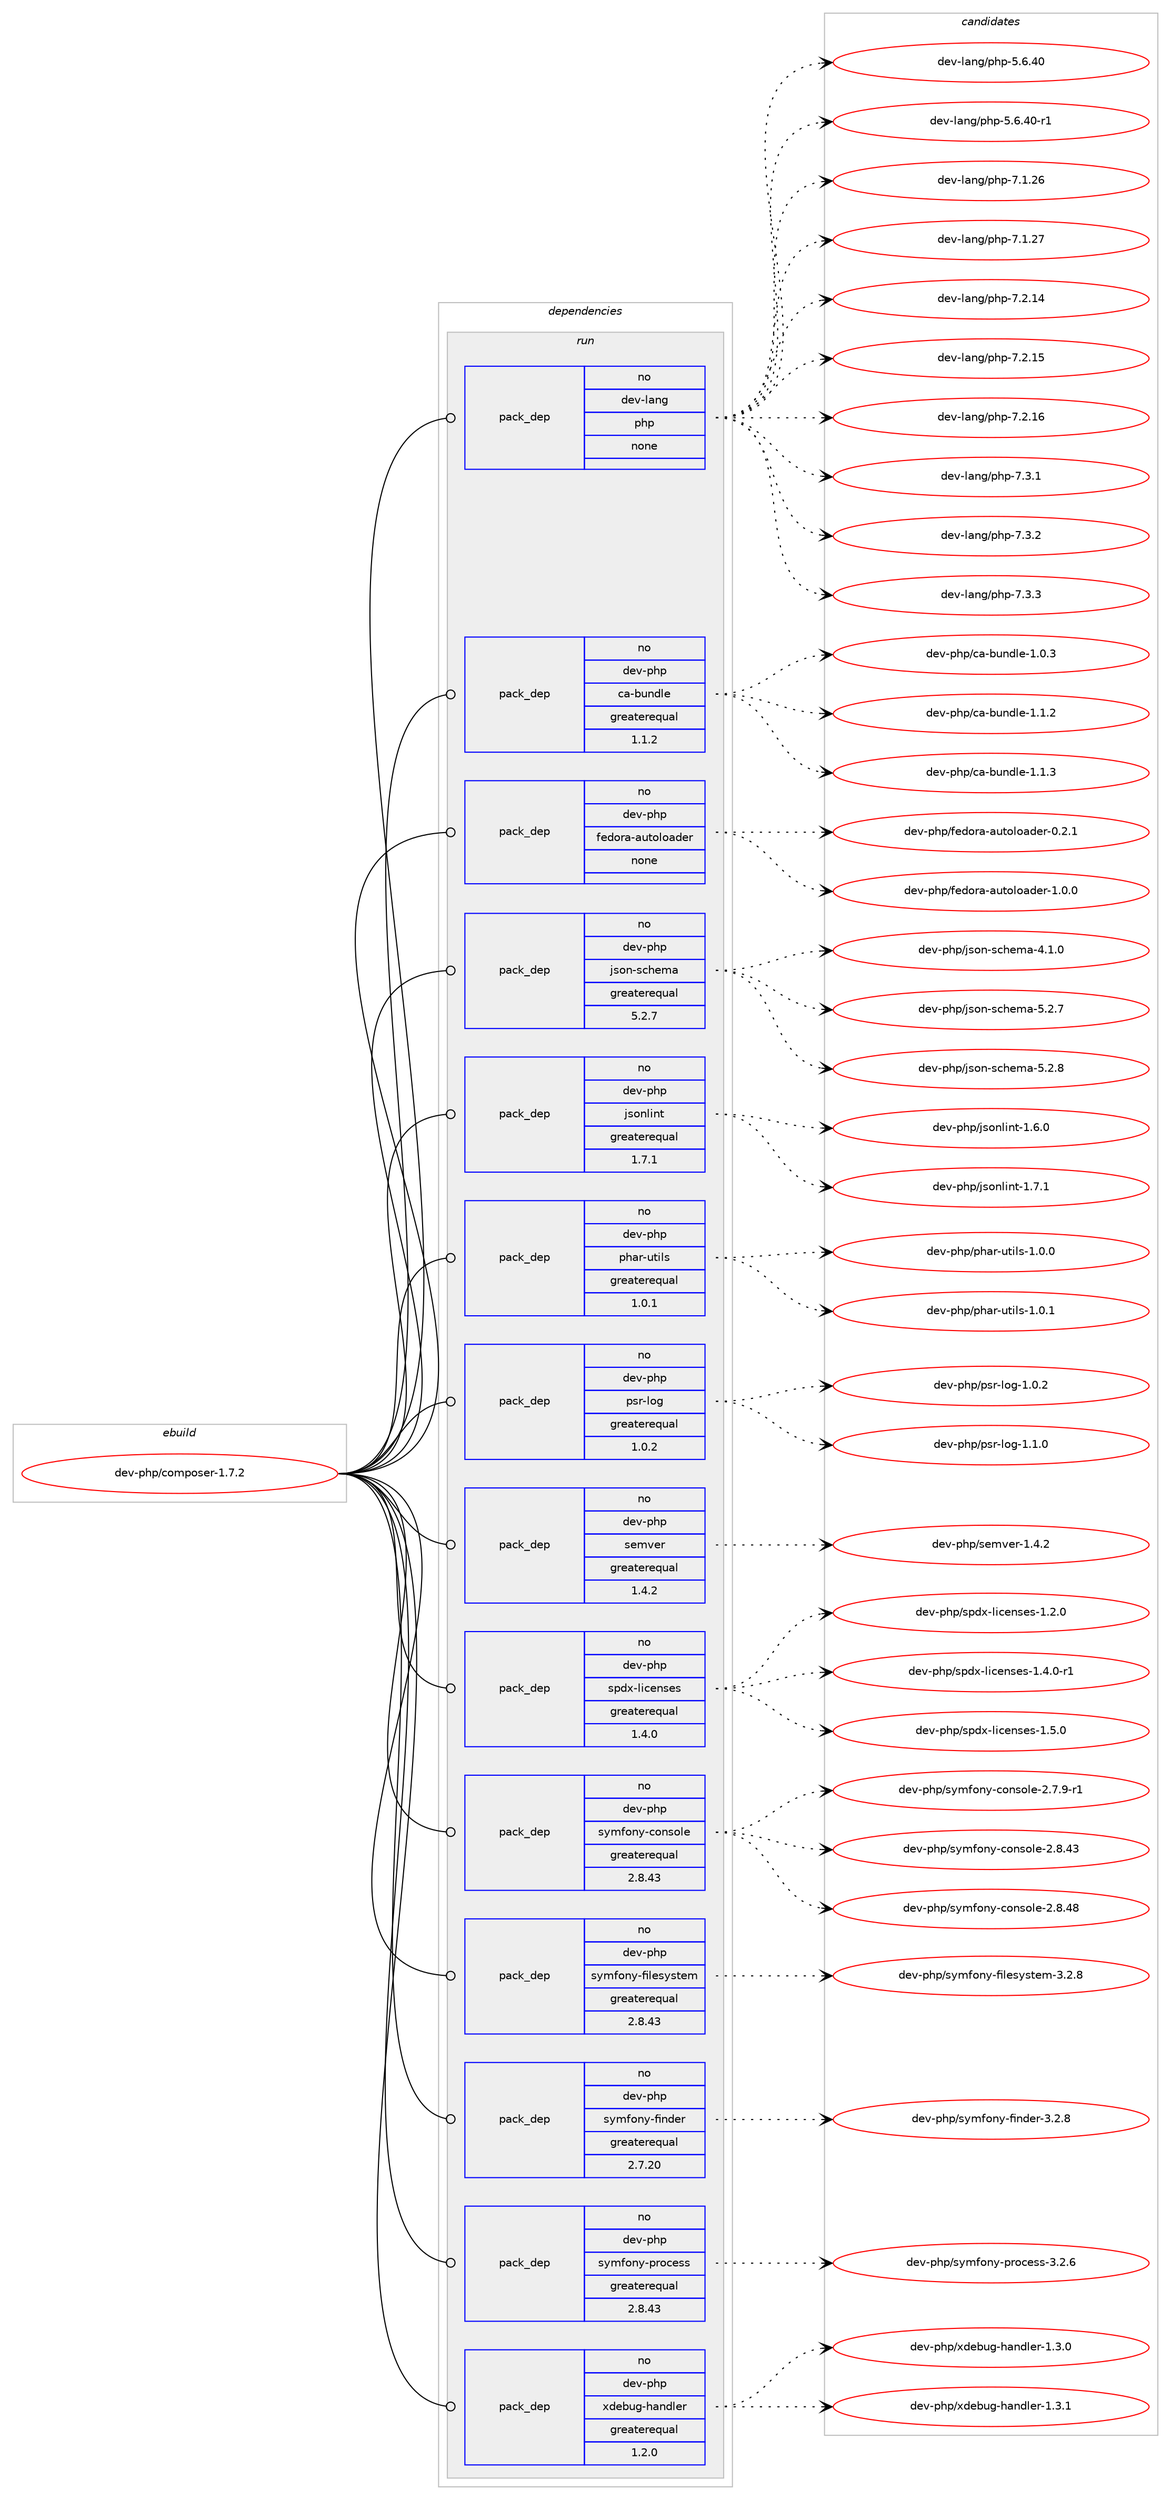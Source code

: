 digraph prolog {

# *************
# Graph options
# *************

newrank=true;
concentrate=true;
compound=true;
graph [rankdir=LR,fontname=Helvetica,fontsize=10,ranksep=1.5];#, ranksep=2.5, nodesep=0.2];
edge  [arrowhead=vee];
node  [fontname=Helvetica,fontsize=10];

# **********
# The ebuild
# **********

subgraph cluster_leftcol {
color=gray;
rank=same;
label=<<i>ebuild</i>>;
id [label="dev-php/composer-1.7.2", color=red, width=4, href="../dev-php/composer-1.7.2.svg"];
}

# ****************
# The dependencies
# ****************

subgraph cluster_midcol {
color=gray;
label=<<i>dependencies</i>>;
subgraph cluster_compile {
fillcolor="#eeeeee";
style=filled;
label=<<i>compile</i>>;
}
subgraph cluster_compileandrun {
fillcolor="#eeeeee";
style=filled;
label=<<i>compile and run</i>>;
}
subgraph cluster_run {
fillcolor="#eeeeee";
style=filled;
label=<<i>run</i>>;
subgraph pack1000414 {
dependency1392769 [label=<<TABLE BORDER="0" CELLBORDER="1" CELLSPACING="0" CELLPADDING="4" WIDTH="220"><TR><TD ROWSPAN="6" CELLPADDING="30">pack_dep</TD></TR><TR><TD WIDTH="110">no</TD></TR><TR><TD>dev-lang</TD></TR><TR><TD>php</TD></TR><TR><TD>none</TD></TR><TR><TD></TD></TR></TABLE>>, shape=none, color=blue];
}
id:e -> dependency1392769:w [weight=20,style="solid",arrowhead="odot"];
subgraph pack1000415 {
dependency1392770 [label=<<TABLE BORDER="0" CELLBORDER="1" CELLSPACING="0" CELLPADDING="4" WIDTH="220"><TR><TD ROWSPAN="6" CELLPADDING="30">pack_dep</TD></TR><TR><TD WIDTH="110">no</TD></TR><TR><TD>dev-php</TD></TR><TR><TD>ca-bundle</TD></TR><TR><TD>greaterequal</TD></TR><TR><TD>1.1.2</TD></TR></TABLE>>, shape=none, color=blue];
}
id:e -> dependency1392770:w [weight=20,style="solid",arrowhead="odot"];
subgraph pack1000416 {
dependency1392771 [label=<<TABLE BORDER="0" CELLBORDER="1" CELLSPACING="0" CELLPADDING="4" WIDTH="220"><TR><TD ROWSPAN="6" CELLPADDING="30">pack_dep</TD></TR><TR><TD WIDTH="110">no</TD></TR><TR><TD>dev-php</TD></TR><TR><TD>fedora-autoloader</TD></TR><TR><TD>none</TD></TR><TR><TD></TD></TR></TABLE>>, shape=none, color=blue];
}
id:e -> dependency1392771:w [weight=20,style="solid",arrowhead="odot"];
subgraph pack1000417 {
dependency1392772 [label=<<TABLE BORDER="0" CELLBORDER="1" CELLSPACING="0" CELLPADDING="4" WIDTH="220"><TR><TD ROWSPAN="6" CELLPADDING="30">pack_dep</TD></TR><TR><TD WIDTH="110">no</TD></TR><TR><TD>dev-php</TD></TR><TR><TD>json-schema</TD></TR><TR><TD>greaterequal</TD></TR><TR><TD>5.2.7</TD></TR></TABLE>>, shape=none, color=blue];
}
id:e -> dependency1392772:w [weight=20,style="solid",arrowhead="odot"];
subgraph pack1000418 {
dependency1392773 [label=<<TABLE BORDER="0" CELLBORDER="1" CELLSPACING="0" CELLPADDING="4" WIDTH="220"><TR><TD ROWSPAN="6" CELLPADDING="30">pack_dep</TD></TR><TR><TD WIDTH="110">no</TD></TR><TR><TD>dev-php</TD></TR><TR><TD>jsonlint</TD></TR><TR><TD>greaterequal</TD></TR><TR><TD>1.7.1</TD></TR></TABLE>>, shape=none, color=blue];
}
id:e -> dependency1392773:w [weight=20,style="solid",arrowhead="odot"];
subgraph pack1000419 {
dependency1392774 [label=<<TABLE BORDER="0" CELLBORDER="1" CELLSPACING="0" CELLPADDING="4" WIDTH="220"><TR><TD ROWSPAN="6" CELLPADDING="30">pack_dep</TD></TR><TR><TD WIDTH="110">no</TD></TR><TR><TD>dev-php</TD></TR><TR><TD>phar-utils</TD></TR><TR><TD>greaterequal</TD></TR><TR><TD>1.0.1</TD></TR></TABLE>>, shape=none, color=blue];
}
id:e -> dependency1392774:w [weight=20,style="solid",arrowhead="odot"];
subgraph pack1000420 {
dependency1392775 [label=<<TABLE BORDER="0" CELLBORDER="1" CELLSPACING="0" CELLPADDING="4" WIDTH="220"><TR><TD ROWSPAN="6" CELLPADDING="30">pack_dep</TD></TR><TR><TD WIDTH="110">no</TD></TR><TR><TD>dev-php</TD></TR><TR><TD>psr-log</TD></TR><TR><TD>greaterequal</TD></TR><TR><TD>1.0.2</TD></TR></TABLE>>, shape=none, color=blue];
}
id:e -> dependency1392775:w [weight=20,style="solid",arrowhead="odot"];
subgraph pack1000421 {
dependency1392776 [label=<<TABLE BORDER="0" CELLBORDER="1" CELLSPACING="0" CELLPADDING="4" WIDTH="220"><TR><TD ROWSPAN="6" CELLPADDING="30">pack_dep</TD></TR><TR><TD WIDTH="110">no</TD></TR><TR><TD>dev-php</TD></TR><TR><TD>semver</TD></TR><TR><TD>greaterequal</TD></TR><TR><TD>1.4.2</TD></TR></TABLE>>, shape=none, color=blue];
}
id:e -> dependency1392776:w [weight=20,style="solid",arrowhead="odot"];
subgraph pack1000422 {
dependency1392777 [label=<<TABLE BORDER="0" CELLBORDER="1" CELLSPACING="0" CELLPADDING="4" WIDTH="220"><TR><TD ROWSPAN="6" CELLPADDING="30">pack_dep</TD></TR><TR><TD WIDTH="110">no</TD></TR><TR><TD>dev-php</TD></TR><TR><TD>spdx-licenses</TD></TR><TR><TD>greaterequal</TD></TR><TR><TD>1.4.0</TD></TR></TABLE>>, shape=none, color=blue];
}
id:e -> dependency1392777:w [weight=20,style="solid",arrowhead="odot"];
subgraph pack1000423 {
dependency1392778 [label=<<TABLE BORDER="0" CELLBORDER="1" CELLSPACING="0" CELLPADDING="4" WIDTH="220"><TR><TD ROWSPAN="6" CELLPADDING="30">pack_dep</TD></TR><TR><TD WIDTH="110">no</TD></TR><TR><TD>dev-php</TD></TR><TR><TD>symfony-console</TD></TR><TR><TD>greaterequal</TD></TR><TR><TD>2.8.43</TD></TR></TABLE>>, shape=none, color=blue];
}
id:e -> dependency1392778:w [weight=20,style="solid",arrowhead="odot"];
subgraph pack1000424 {
dependency1392779 [label=<<TABLE BORDER="0" CELLBORDER="1" CELLSPACING="0" CELLPADDING="4" WIDTH="220"><TR><TD ROWSPAN="6" CELLPADDING="30">pack_dep</TD></TR><TR><TD WIDTH="110">no</TD></TR><TR><TD>dev-php</TD></TR><TR><TD>symfony-filesystem</TD></TR><TR><TD>greaterequal</TD></TR><TR><TD>2.8.43</TD></TR></TABLE>>, shape=none, color=blue];
}
id:e -> dependency1392779:w [weight=20,style="solid",arrowhead="odot"];
subgraph pack1000425 {
dependency1392780 [label=<<TABLE BORDER="0" CELLBORDER="1" CELLSPACING="0" CELLPADDING="4" WIDTH="220"><TR><TD ROWSPAN="6" CELLPADDING="30">pack_dep</TD></TR><TR><TD WIDTH="110">no</TD></TR><TR><TD>dev-php</TD></TR><TR><TD>symfony-finder</TD></TR><TR><TD>greaterequal</TD></TR><TR><TD>2.7.20</TD></TR></TABLE>>, shape=none, color=blue];
}
id:e -> dependency1392780:w [weight=20,style="solid",arrowhead="odot"];
subgraph pack1000426 {
dependency1392781 [label=<<TABLE BORDER="0" CELLBORDER="1" CELLSPACING="0" CELLPADDING="4" WIDTH="220"><TR><TD ROWSPAN="6" CELLPADDING="30">pack_dep</TD></TR><TR><TD WIDTH="110">no</TD></TR><TR><TD>dev-php</TD></TR><TR><TD>symfony-process</TD></TR><TR><TD>greaterequal</TD></TR><TR><TD>2.8.43</TD></TR></TABLE>>, shape=none, color=blue];
}
id:e -> dependency1392781:w [weight=20,style="solid",arrowhead="odot"];
subgraph pack1000427 {
dependency1392782 [label=<<TABLE BORDER="0" CELLBORDER="1" CELLSPACING="0" CELLPADDING="4" WIDTH="220"><TR><TD ROWSPAN="6" CELLPADDING="30">pack_dep</TD></TR><TR><TD WIDTH="110">no</TD></TR><TR><TD>dev-php</TD></TR><TR><TD>xdebug-handler</TD></TR><TR><TD>greaterequal</TD></TR><TR><TD>1.2.0</TD></TR></TABLE>>, shape=none, color=blue];
}
id:e -> dependency1392782:w [weight=20,style="solid",arrowhead="odot"];
}
}

# **************
# The candidates
# **************

subgraph cluster_choices {
rank=same;
color=gray;
label=<<i>candidates</i>>;

subgraph choice1000414 {
color=black;
nodesep=1;
choice10010111845108971101034711210411245534654465248 [label="dev-lang/php-5.6.40", color=red, width=4,href="../dev-lang/php-5.6.40.svg"];
choice100101118451089711010347112104112455346544652484511449 [label="dev-lang/php-5.6.40-r1", color=red, width=4,href="../dev-lang/php-5.6.40-r1.svg"];
choice10010111845108971101034711210411245554649465054 [label="dev-lang/php-7.1.26", color=red, width=4,href="../dev-lang/php-7.1.26.svg"];
choice10010111845108971101034711210411245554649465055 [label="dev-lang/php-7.1.27", color=red, width=4,href="../dev-lang/php-7.1.27.svg"];
choice10010111845108971101034711210411245554650464952 [label="dev-lang/php-7.2.14", color=red, width=4,href="../dev-lang/php-7.2.14.svg"];
choice10010111845108971101034711210411245554650464953 [label="dev-lang/php-7.2.15", color=red, width=4,href="../dev-lang/php-7.2.15.svg"];
choice10010111845108971101034711210411245554650464954 [label="dev-lang/php-7.2.16", color=red, width=4,href="../dev-lang/php-7.2.16.svg"];
choice100101118451089711010347112104112455546514649 [label="dev-lang/php-7.3.1", color=red, width=4,href="../dev-lang/php-7.3.1.svg"];
choice100101118451089711010347112104112455546514650 [label="dev-lang/php-7.3.2", color=red, width=4,href="../dev-lang/php-7.3.2.svg"];
choice100101118451089711010347112104112455546514651 [label="dev-lang/php-7.3.3", color=red, width=4,href="../dev-lang/php-7.3.3.svg"];
dependency1392769:e -> choice10010111845108971101034711210411245534654465248:w [style=dotted,weight="100"];
dependency1392769:e -> choice100101118451089711010347112104112455346544652484511449:w [style=dotted,weight="100"];
dependency1392769:e -> choice10010111845108971101034711210411245554649465054:w [style=dotted,weight="100"];
dependency1392769:e -> choice10010111845108971101034711210411245554649465055:w [style=dotted,weight="100"];
dependency1392769:e -> choice10010111845108971101034711210411245554650464952:w [style=dotted,weight="100"];
dependency1392769:e -> choice10010111845108971101034711210411245554650464953:w [style=dotted,weight="100"];
dependency1392769:e -> choice10010111845108971101034711210411245554650464954:w [style=dotted,weight="100"];
dependency1392769:e -> choice100101118451089711010347112104112455546514649:w [style=dotted,weight="100"];
dependency1392769:e -> choice100101118451089711010347112104112455546514650:w [style=dotted,weight="100"];
dependency1392769:e -> choice100101118451089711010347112104112455546514651:w [style=dotted,weight="100"];
}
subgraph choice1000415 {
color=black;
nodesep=1;
choice100101118451121041124799974598117110100108101454946484651 [label="dev-php/ca-bundle-1.0.3", color=red, width=4,href="../dev-php/ca-bundle-1.0.3.svg"];
choice100101118451121041124799974598117110100108101454946494650 [label="dev-php/ca-bundle-1.1.2", color=red, width=4,href="../dev-php/ca-bundle-1.1.2.svg"];
choice100101118451121041124799974598117110100108101454946494651 [label="dev-php/ca-bundle-1.1.3", color=red, width=4,href="../dev-php/ca-bundle-1.1.3.svg"];
dependency1392770:e -> choice100101118451121041124799974598117110100108101454946484651:w [style=dotted,weight="100"];
dependency1392770:e -> choice100101118451121041124799974598117110100108101454946494650:w [style=dotted,weight="100"];
dependency1392770:e -> choice100101118451121041124799974598117110100108101454946494651:w [style=dotted,weight="100"];
}
subgraph choice1000416 {
color=black;
nodesep=1;
choice100101118451121041124710210110011111497459711711611110811197100101114454846504649 [label="dev-php/fedora-autoloader-0.2.1", color=red, width=4,href="../dev-php/fedora-autoloader-0.2.1.svg"];
choice100101118451121041124710210110011111497459711711611110811197100101114454946484648 [label="dev-php/fedora-autoloader-1.0.0", color=red, width=4,href="../dev-php/fedora-autoloader-1.0.0.svg"];
dependency1392771:e -> choice100101118451121041124710210110011111497459711711611110811197100101114454846504649:w [style=dotted,weight="100"];
dependency1392771:e -> choice100101118451121041124710210110011111497459711711611110811197100101114454946484648:w [style=dotted,weight="100"];
}
subgraph choice1000417 {
color=black;
nodesep=1;
choice1001011184511210411247106115111110451159910410110997455246494648 [label="dev-php/json-schema-4.1.0", color=red, width=4,href="../dev-php/json-schema-4.1.0.svg"];
choice1001011184511210411247106115111110451159910410110997455346504655 [label="dev-php/json-schema-5.2.7", color=red, width=4,href="../dev-php/json-schema-5.2.7.svg"];
choice1001011184511210411247106115111110451159910410110997455346504656 [label="dev-php/json-schema-5.2.8", color=red, width=4,href="../dev-php/json-schema-5.2.8.svg"];
dependency1392772:e -> choice1001011184511210411247106115111110451159910410110997455246494648:w [style=dotted,weight="100"];
dependency1392772:e -> choice1001011184511210411247106115111110451159910410110997455346504655:w [style=dotted,weight="100"];
dependency1392772:e -> choice1001011184511210411247106115111110451159910410110997455346504656:w [style=dotted,weight="100"];
}
subgraph choice1000418 {
color=black;
nodesep=1;
choice1001011184511210411247106115111110108105110116454946544648 [label="dev-php/jsonlint-1.6.0", color=red, width=4,href="../dev-php/jsonlint-1.6.0.svg"];
choice1001011184511210411247106115111110108105110116454946554649 [label="dev-php/jsonlint-1.7.1", color=red, width=4,href="../dev-php/jsonlint-1.7.1.svg"];
dependency1392773:e -> choice1001011184511210411247106115111110108105110116454946544648:w [style=dotted,weight="100"];
dependency1392773:e -> choice1001011184511210411247106115111110108105110116454946554649:w [style=dotted,weight="100"];
}
subgraph choice1000419 {
color=black;
nodesep=1;
choice10010111845112104112471121049711445117116105108115454946484648 [label="dev-php/phar-utils-1.0.0", color=red, width=4,href="../dev-php/phar-utils-1.0.0.svg"];
choice10010111845112104112471121049711445117116105108115454946484649 [label="dev-php/phar-utils-1.0.1", color=red, width=4,href="../dev-php/phar-utils-1.0.1.svg"];
dependency1392774:e -> choice10010111845112104112471121049711445117116105108115454946484648:w [style=dotted,weight="100"];
dependency1392774:e -> choice10010111845112104112471121049711445117116105108115454946484649:w [style=dotted,weight="100"];
}
subgraph choice1000420 {
color=black;
nodesep=1;
choice100101118451121041124711211511445108111103454946484650 [label="dev-php/psr-log-1.0.2", color=red, width=4,href="../dev-php/psr-log-1.0.2.svg"];
choice100101118451121041124711211511445108111103454946494648 [label="dev-php/psr-log-1.1.0", color=red, width=4,href="../dev-php/psr-log-1.1.0.svg"];
dependency1392775:e -> choice100101118451121041124711211511445108111103454946484650:w [style=dotted,weight="100"];
dependency1392775:e -> choice100101118451121041124711211511445108111103454946494648:w [style=dotted,weight="100"];
}
subgraph choice1000421 {
color=black;
nodesep=1;
choice1001011184511210411247115101109118101114454946524650 [label="dev-php/semver-1.4.2", color=red, width=4,href="../dev-php/semver-1.4.2.svg"];
dependency1392776:e -> choice1001011184511210411247115101109118101114454946524650:w [style=dotted,weight="100"];
}
subgraph choice1000422 {
color=black;
nodesep=1;
choice10010111845112104112471151121001204510810599101110115101115454946504648 [label="dev-php/spdx-licenses-1.2.0", color=red, width=4,href="../dev-php/spdx-licenses-1.2.0.svg"];
choice100101118451121041124711511210012045108105991011101151011154549465246484511449 [label="dev-php/spdx-licenses-1.4.0-r1", color=red, width=4,href="../dev-php/spdx-licenses-1.4.0-r1.svg"];
choice10010111845112104112471151121001204510810599101110115101115454946534648 [label="dev-php/spdx-licenses-1.5.0", color=red, width=4,href="../dev-php/spdx-licenses-1.5.0.svg"];
dependency1392777:e -> choice10010111845112104112471151121001204510810599101110115101115454946504648:w [style=dotted,weight="100"];
dependency1392777:e -> choice100101118451121041124711511210012045108105991011101151011154549465246484511449:w [style=dotted,weight="100"];
dependency1392777:e -> choice10010111845112104112471151121001204510810599101110115101115454946534648:w [style=dotted,weight="100"];
}
subgraph choice1000423 {
color=black;
nodesep=1;
choice100101118451121041124711512110910211111012145991111101151111081014550465546574511449 [label="dev-php/symfony-console-2.7.9-r1", color=red, width=4,href="../dev-php/symfony-console-2.7.9-r1.svg"];
choice1001011184511210411247115121109102111110121459911111011511110810145504656465251 [label="dev-php/symfony-console-2.8.43", color=red, width=4,href="../dev-php/symfony-console-2.8.43.svg"];
choice1001011184511210411247115121109102111110121459911111011511110810145504656465256 [label="dev-php/symfony-console-2.8.48", color=red, width=4,href="../dev-php/symfony-console-2.8.48.svg"];
dependency1392778:e -> choice100101118451121041124711512110910211111012145991111101151111081014550465546574511449:w [style=dotted,weight="100"];
dependency1392778:e -> choice1001011184511210411247115121109102111110121459911111011511110810145504656465251:w [style=dotted,weight="100"];
dependency1392778:e -> choice1001011184511210411247115121109102111110121459911111011511110810145504656465256:w [style=dotted,weight="100"];
}
subgraph choice1000424 {
color=black;
nodesep=1;
choice100101118451121041124711512110910211111012145102105108101115121115116101109455146504656 [label="dev-php/symfony-filesystem-3.2.8", color=red, width=4,href="../dev-php/symfony-filesystem-3.2.8.svg"];
dependency1392779:e -> choice100101118451121041124711512110910211111012145102105108101115121115116101109455146504656:w [style=dotted,weight="100"];
}
subgraph choice1000425 {
color=black;
nodesep=1;
choice100101118451121041124711512110910211111012145102105110100101114455146504656 [label="dev-php/symfony-finder-3.2.8", color=red, width=4,href="../dev-php/symfony-finder-3.2.8.svg"];
dependency1392780:e -> choice100101118451121041124711512110910211111012145102105110100101114455146504656:w [style=dotted,weight="100"];
}
subgraph choice1000426 {
color=black;
nodesep=1;
choice10010111845112104112471151211091021111101214511211411199101115115455146504654 [label="dev-php/symfony-process-3.2.6", color=red, width=4,href="../dev-php/symfony-process-3.2.6.svg"];
dependency1392781:e -> choice10010111845112104112471151211091021111101214511211411199101115115455146504654:w [style=dotted,weight="100"];
}
subgraph choice1000427 {
color=black;
nodesep=1;
choice1001011184511210411247120100101981171034510497110100108101114454946514648 [label="dev-php/xdebug-handler-1.3.0", color=red, width=4,href="../dev-php/xdebug-handler-1.3.0.svg"];
choice1001011184511210411247120100101981171034510497110100108101114454946514649 [label="dev-php/xdebug-handler-1.3.1", color=red, width=4,href="../dev-php/xdebug-handler-1.3.1.svg"];
dependency1392782:e -> choice1001011184511210411247120100101981171034510497110100108101114454946514648:w [style=dotted,weight="100"];
dependency1392782:e -> choice1001011184511210411247120100101981171034510497110100108101114454946514649:w [style=dotted,weight="100"];
}
}

}
